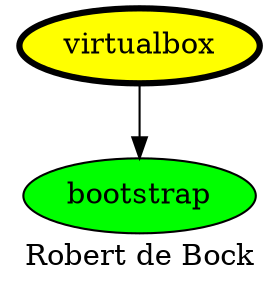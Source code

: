 digraph PhiloDilemma {
  label = "Robert de Bock" ;
  overlap=false
  {
    bootstrap [fillcolor=green style=filled]
    virtualbox [fillcolor=yellow style=filled penwidth=3]
  }
  virtualbox -> bootstrap
}
